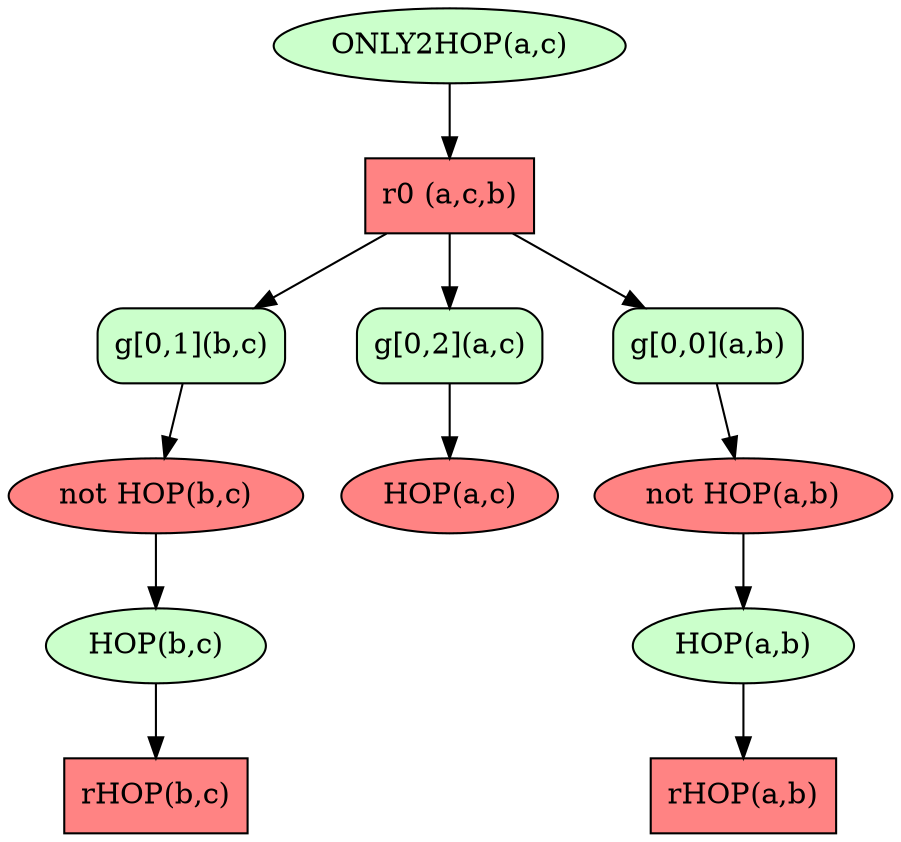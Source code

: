 digraph
{
	rankdir="TB"

	node [shape="box", style=filled, color=black, fillcolor="#CBFFCB"]


	node [shape="box", style=filled, color=black, fillcolor="#FF8383"]
RULE_0_LOST_a_c_b_ [label="r0 (a,c,b)", texlbl="$r_0(a,c,b)$"]


	node [shape="box", style="rounded,filled", color=black, fillcolor="#CBFFCB"]
GOAL_0_1_WON_b_c_ [label="g[0,1](b,c)", texlbl="$g_{0}^{1}(b,c)$"]
GOAL_0_2_WON_a_c_ [label="g[0,2](a,c)", texlbl="$g_{0}^{2}(a,c)$"]
GOAL_0_0_WON_a_b_ [label="g[0,0](a,b)", texlbl="$g_{0}^{0}(a,b)$"]


	node [shape="box", style="rounded,filled", color=black, fillcolor="#FF8383"]


	node [shape="ellipse", style=filled, color=black, fillcolor="#CBFFCB"]
REL_ONLY2HOP_WON_a_c_ [label="ONLY2HOP(a,c)", texlbl="$ONLY2HOP(a,c)$"]
REL_HOP_WON_b_c_ [label="HOP(b,c)", texlbl="$HOP(b,c)$"]
REL_HOP_WON_a_b_ [label="HOP(a,b)", texlbl="$HOP(a,b)$"]


	node [shape="ellipse", style=filled, color=black, fillcolor="#FF8383"]
REL_HOP_LOST_a_c_ [label="HOP(a,c)", texlbl="$HOP(a,c)$"]


	node [shape="ellipse", style=filled, color=black, fillcolor="#CBFFCB"]


	node [shape="ellipse", style=filled, color=black, fillcolor="#FF8383"]
notREL_HOP_LOST_a_b_ [label="not HOP(a,b)", texlbl="$\neg HOP(a,b)$"]
notREL_HOP_LOST_b_c_ [label="not HOP(b,c)", texlbl="$\neg HOP(b,c)$"]


	node [shape="box", style=filled, color=black, fillcolor="#CBFFCB"]


	node [shape="box", style=filled, color=black, fillcolor="#FF8383"]
EDB_rHOP_LOST_b_c_ [label="rHOP(b,c)", texlbl="$rHOP(b,c)$"]
EDB_rHOP_LOST_a_b_ [label="rHOP(a,b)", texlbl="$rHOP(a,b)$"]


	node [shape="ellipse", style=filled, color=black, fillcolor="#CBFFCB"]


	node [shape="ellipse", style=filled, color=black, fillcolor="#FF8383"]


	node [shape="point"]


	node [shape="square", width=0.011, height=0.011, fillcolor=black]
	REL_ONLY2HOP_WON_a_c_ -> RULE_0_LOST_a_c_b_
	REL_HOP_WON_b_c_ -> EDB_rHOP_LOST_b_c_
	notREL_HOP_LOST_a_b_ -> REL_HOP_WON_a_b_
	GOAL_0_1_WON_b_c_ -> notREL_HOP_LOST_b_c_
	notREL_HOP_LOST_b_c_ -> REL_HOP_WON_b_c_
	GOAL_0_2_WON_a_c_ -> REL_HOP_LOST_a_c_
	RULE_0_LOST_a_c_b_ -> GOAL_0_2_WON_a_c_
	REL_HOP_WON_a_b_ -> EDB_rHOP_LOST_a_b_
	GOAL_0_0_WON_a_b_ -> notREL_HOP_LOST_a_b_
	RULE_0_LOST_a_c_b_ -> GOAL_0_1_WON_b_c_
	RULE_0_LOST_a_c_b_ -> GOAL_0_0_WON_a_b_

}
